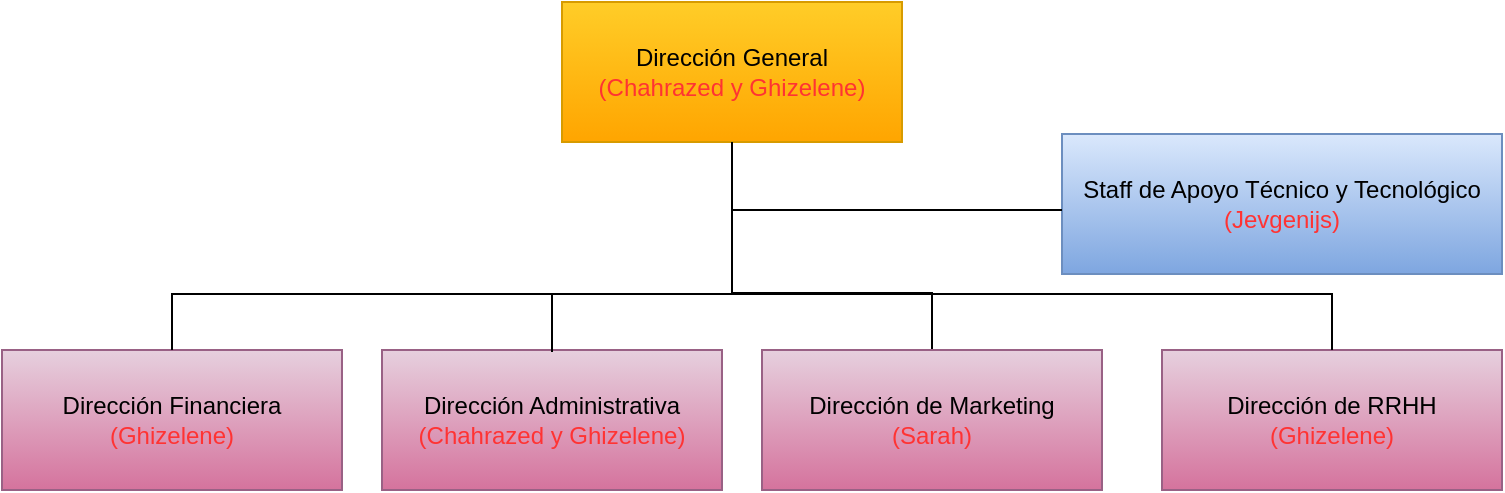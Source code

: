 <mxfile>
    <diagram id="_BL25CgCFj43oJZkDO9H" name="Page-1">
        <mxGraphModel dx="762" dy="396" grid="1" gridSize="10" guides="1" tooltips="1" connect="1" arrows="1" fold="1" page="1" pageScale="1" pageWidth="850" pageHeight="1100" math="0" shadow="0">
            <root>
                <mxCell id="0"/>
                <mxCell id="1" parent="0"/>
                <mxCell id="6" value="Dirección Administrativa&lt;br&gt;&lt;font color=&quot;#ff3333&quot;&gt;(Chahrazed y Ghizelene)&lt;/font&gt;" style="whiteSpace=wrap;html=1;align=center;verticalAlign=middle;treeFolding=1;treeMoving=1;newEdgeStyle={&quot;edgeStyle&quot;:&quot;elbowEdgeStyle&quot;,&quot;startArrow&quot;:&quot;none&quot;,&quot;endArrow&quot;:&quot;none&quot;};fillColor=#e6d0de;gradientColor=#d5739d;strokeColor=#996185;" vertex="1" parent="1">
                    <mxGeometry x="220" y="218" width="170" height="70" as="geometry"/>
                </mxCell>
                <mxCell id="3" value="" style="edgeStyle=elbowEdgeStyle;elbow=vertical;startArrow=none;endArrow=none;rounded=0;exitX=0.5;exitY=1;exitDx=0;exitDy=0;" edge="1" parent="1">
                    <mxGeometry relative="1" as="geometry">
                        <mxPoint x="395" y="161" as="sourcePoint"/>
                        <mxPoint x="305" y="219" as="targetPoint"/>
                    </mxGeometry>
                </mxCell>
                <mxCell id="4" value="" style="edgeStyle=elbowEdgeStyle;elbow=vertical;startArrow=none;endArrow=none;rounded=0;entryX=0.5;entryY=0;entryDx=0;entryDy=0;" edge="1" parent="1">
                    <mxGeometry relative="1" as="geometry">
                        <mxPoint x="395" y="161" as="sourcePoint"/>
                        <mxPoint x="495" y="218" as="targetPoint"/>
                    </mxGeometry>
                </mxCell>
                <mxCell id="8" value="Dirección General&lt;br&gt;&lt;font color=&quot;#ff3333&quot;&gt;(Chahrazed y Ghizelene)&lt;/font&gt;" style="whiteSpace=wrap;html=1;align=center;verticalAlign=middle;treeFolding=1;treeMoving=1;newEdgeStyle={&quot;edgeStyle&quot;:&quot;elbowEdgeStyle&quot;,&quot;startArrow&quot;:&quot;none&quot;,&quot;endArrow&quot;:&quot;none&quot;};fillColor=#ffcd28;gradientColor=#ffa500;strokeColor=#d79b00;" vertex="1" parent="1">
                    <mxGeometry x="310" y="44" width="170" height="70" as="geometry"/>
                </mxCell>
                <mxCell id="9" value="Dirección de Marketing&lt;br&gt;&lt;font color=&quot;#ff3333&quot;&gt;(Sarah)&lt;/font&gt;" style="whiteSpace=wrap;html=1;align=center;verticalAlign=middle;treeFolding=1;treeMoving=1;newEdgeStyle={&quot;edgeStyle&quot;:&quot;elbowEdgeStyle&quot;,&quot;startArrow&quot;:&quot;none&quot;,&quot;endArrow&quot;:&quot;none&quot;};fillColor=#e6d0de;gradientColor=#d5739d;strokeColor=#996185;" vertex="1" parent="1">
                    <mxGeometry x="410" y="218" width="170" height="70" as="geometry"/>
                </mxCell>
                <mxCell id="10" value="Staff de Apoyo Técnico y Tecnológico&lt;br&gt;&lt;font color=&quot;#ff3333&quot;&gt;(Jevgenijs)&lt;/font&gt;" style="whiteSpace=wrap;html=1;align=center;verticalAlign=middle;treeFolding=1;treeMoving=1;newEdgeStyle={&quot;edgeStyle&quot;:&quot;elbowEdgeStyle&quot;,&quot;startArrow&quot;:&quot;none&quot;,&quot;endArrow&quot;:&quot;none&quot;};fillColor=#dae8fc;gradientColor=#7ea6e0;strokeColor=#6c8ebf;" vertex="1" parent="1">
                    <mxGeometry x="560" y="110" width="220" height="70" as="geometry"/>
                </mxCell>
                <mxCell id="12" value="" style="edgeStyle=elbowEdgeStyle;elbow=vertical;startArrow=none;endArrow=none;rounded=0;" edge="1" parent="1">
                    <mxGeometry relative="1" as="geometry">
                        <mxPoint x="395" y="188" as="sourcePoint"/>
                        <mxPoint x="560" y="148" as="targetPoint"/>
                        <Array as="points">
                            <mxPoint x="500" y="148"/>
                        </Array>
                    </mxGeometry>
                </mxCell>
                <mxCell id="13" value="Dirección Financiera&lt;br&gt;&lt;font color=&quot;#ff3333&quot;&gt;(Ghizelene)&lt;/font&gt;" style="whiteSpace=wrap;html=1;align=center;verticalAlign=middle;treeFolding=1;treeMoving=1;newEdgeStyle={&quot;edgeStyle&quot;:&quot;elbowEdgeStyle&quot;,&quot;startArrow&quot;:&quot;none&quot;,&quot;endArrow&quot;:&quot;none&quot;};fillColor=#e6d0de;gradientColor=#d5739d;strokeColor=#996185;" vertex="1" parent="1">
                    <mxGeometry x="30" y="218" width="170" height="70" as="geometry"/>
                </mxCell>
                <mxCell id="14" value="" style="edgeStyle=elbowEdgeStyle;elbow=vertical;startArrow=none;endArrow=none;rounded=0;exitX=0.5;exitY=1;exitDx=0;exitDy=0;entryX=0.5;entryY=0;entryDx=0;entryDy=0;" edge="1" parent="1" source="8" target="13">
                    <mxGeometry relative="1" as="geometry">
                        <mxPoint x="405" y="171" as="sourcePoint"/>
                        <mxPoint x="315" y="229" as="targetPoint"/>
                        <Array as="points">
                            <mxPoint x="280" y="190"/>
                        </Array>
                    </mxGeometry>
                </mxCell>
                <mxCell id="15" value="Dirección de RRHH&lt;br&gt;&lt;font color=&quot;#ff3333&quot;&gt;(Ghizelene)&lt;/font&gt;" style="whiteSpace=wrap;html=1;align=center;verticalAlign=middle;treeFolding=1;treeMoving=1;newEdgeStyle={&quot;edgeStyle&quot;:&quot;elbowEdgeStyle&quot;,&quot;startArrow&quot;:&quot;none&quot;,&quot;endArrow&quot;:&quot;none&quot;};fillColor=#e6d0de;gradientColor=#d5739d;strokeColor=#996185;" vertex="1" parent="1">
                    <mxGeometry x="610" y="218" width="170" height="70" as="geometry"/>
                </mxCell>
                <mxCell id="16" value="" style="edgeStyle=elbowEdgeStyle;elbow=vertical;startArrow=none;endArrow=none;rounded=0;exitX=0.5;exitY=1;exitDx=0;exitDy=0;" edge="1" parent="1" source="8" target="15">
                    <mxGeometry relative="1" as="geometry">
                        <mxPoint x="405" y="171" as="sourcePoint"/>
                        <mxPoint x="505" y="228" as="targetPoint"/>
                        <Array as="points">
                            <mxPoint x="540" y="190"/>
                        </Array>
                    </mxGeometry>
                </mxCell>
            </root>
        </mxGraphModel>
    </diagram>
</mxfile>